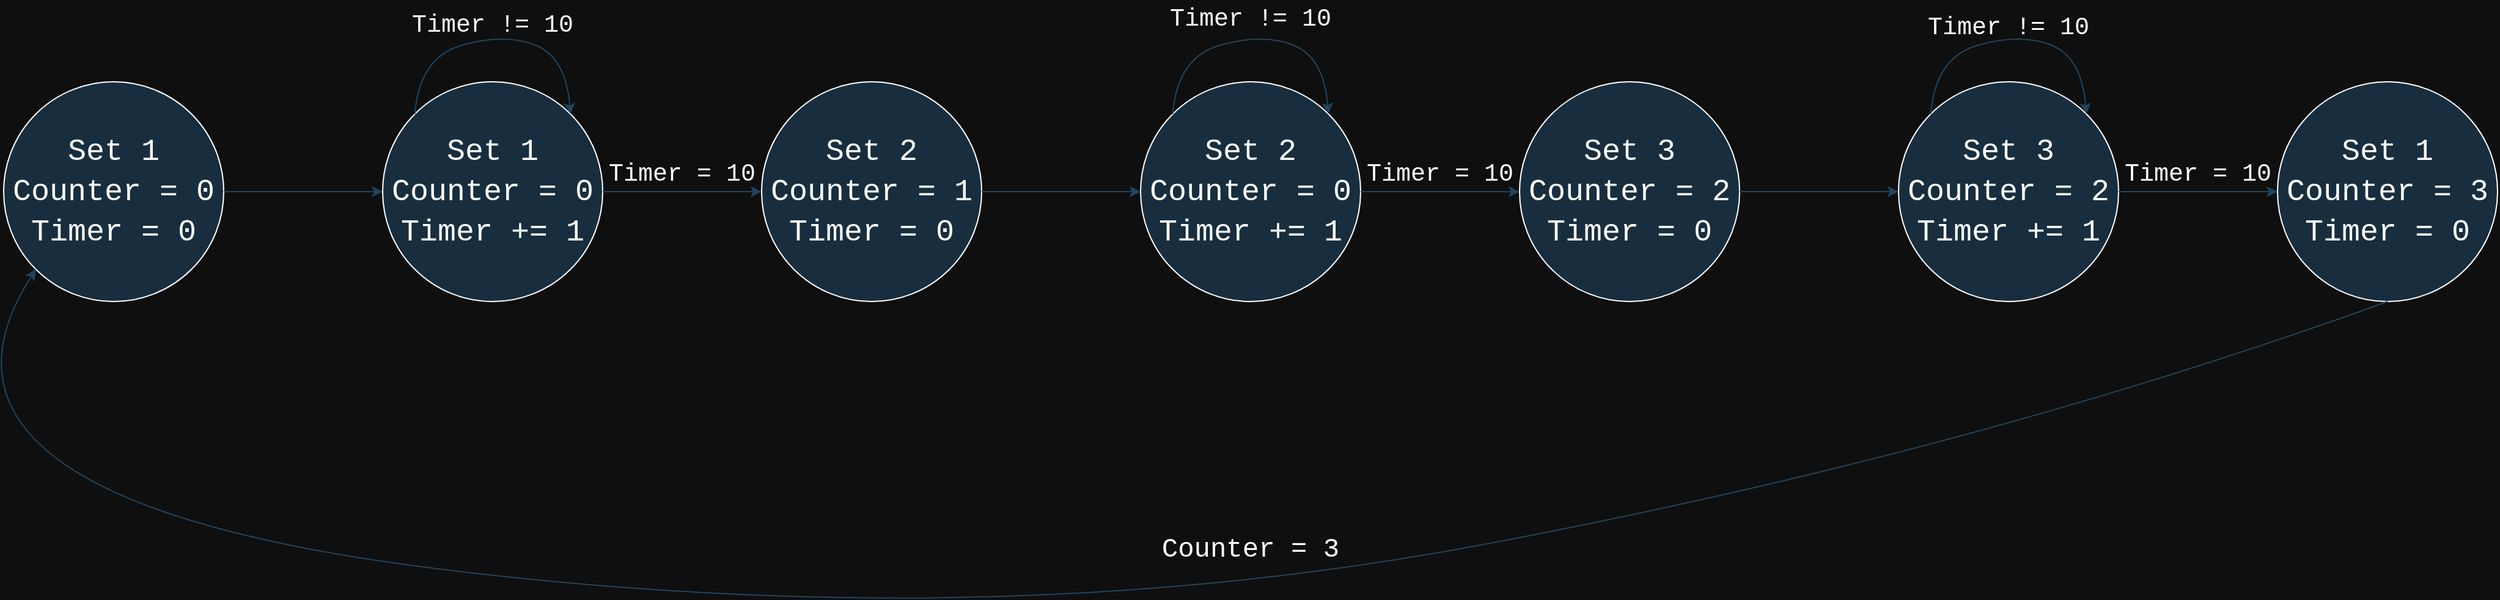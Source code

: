 <mxfile version="24.2.1" type="device">
  <diagram name="Page-1" id="7cjvnhSPmGXTdPWzctIV">
    <mxGraphModel dx="792" dy="1138" grid="0" gridSize="10" guides="1" tooltips="1" connect="1" arrows="1" fold="1" page="1" pageScale="1" pageWidth="1100" pageHeight="3000" background="#0F0F0F" math="0" shadow="0">
      <root>
        <mxCell id="0" />
        <mxCell id="1" parent="0" />
        <mxCell id="Nk8tsfsQ3YF20mGUh-xN-1" value="&lt;font face=&quot;Courier New&quot; style=&quot;font-size: 25px;&quot;&gt;Set 1&lt;/font&gt;&lt;div style=&quot;font-size: 25px;&quot;&gt;&lt;font face=&quot;Courier New&quot; style=&quot;font-size: 25px;&quot;&gt;Counter = 0&lt;/font&gt;&lt;/div&gt;&lt;div style=&quot;font-size: 25px;&quot;&gt;&lt;font face=&quot;Courier New&quot; style=&quot;font-size: 25px;&quot;&gt;Timer = 0&lt;/font&gt;&lt;/div&gt;" style="ellipse;whiteSpace=wrap;html=1;labelBackgroundColor=none;fillColor=#182E3E;strokeColor=#FFFFFF;fontColor=#FFFFFF;" parent="1" vertex="1">
          <mxGeometry x="20" y="190" width="180" height="180" as="geometry" />
        </mxCell>
        <mxCell id="pi6UHciYbDetr_I8iCAq-1" value="" style="endArrow=classic;html=1;rounded=0;exitX=1;exitY=0.5;exitDx=0;exitDy=0;labelBackgroundColor=none;strokeColor=#23445D;fontColor=default;" parent="1" source="Nk8tsfsQ3YF20mGUh-xN-1" edge="1">
          <mxGeometry relative="1" as="geometry">
            <mxPoint x="360" y="580" as="sourcePoint" />
            <mxPoint x="330" y="280" as="targetPoint" />
          </mxGeometry>
        </mxCell>
        <mxCell id="pi6UHciYbDetr_I8iCAq-3" value="&lt;font face=&quot;Courier New&quot; style=&quot;font-size: 25px;&quot;&gt;Set 1&lt;/font&gt;&lt;div style=&quot;font-size: 25px;&quot;&gt;&lt;font face=&quot;Courier New&quot; style=&quot;font-size: 25px;&quot;&gt;Counter = 0&lt;/font&gt;&lt;/div&gt;&lt;div style=&quot;font-size: 25px;&quot;&gt;&lt;font face=&quot;Courier New&quot; style=&quot;font-size: 25px;&quot;&gt;Timer += 1&lt;/font&gt;&lt;/div&gt;" style="ellipse;whiteSpace=wrap;html=1;labelBackgroundColor=none;fillColor=#182E3E;strokeColor=#FFFFFF;fontColor=#FFFFFF;" parent="1" vertex="1">
          <mxGeometry x="330" y="190" width="180" height="180" as="geometry" />
        </mxCell>
        <mxCell id="pi6UHciYbDetr_I8iCAq-4" value="" style="endArrow=classic;html=1;rounded=0;exitX=1;exitY=0.5;exitDx=0;exitDy=0;labelBackgroundColor=none;strokeColor=#23445D;fontColor=default;" parent="1" source="pi6UHciYbDetr_I8iCAq-3" edge="1">
          <mxGeometry relative="1" as="geometry">
            <mxPoint x="670" y="580" as="sourcePoint" />
            <mxPoint x="640" y="280" as="targetPoint" />
          </mxGeometry>
        </mxCell>
        <mxCell id="pi6UHciYbDetr_I8iCAq-8" value="" style="curved=1;endArrow=classic;html=1;rounded=0;entryX=1;entryY=0;entryDx=0;entryDy=0;exitX=0;exitY=0;exitDx=0;exitDy=0;labelBackgroundColor=none;strokeColor=#23445D;fontColor=default;" parent="1" source="pi6UHciYbDetr_I8iCAq-3" target="pi6UHciYbDetr_I8iCAq-3" edge="1">
          <mxGeometry width="50" height="50" relative="1" as="geometry">
            <mxPoint x="370" y="170" as="sourcePoint" />
            <mxPoint x="420" y="120" as="targetPoint" />
            <Array as="points">
              <mxPoint x="360" y="170" />
              <mxPoint x="430" y="150" />
              <mxPoint x="480" y="170" />
            </Array>
          </mxGeometry>
        </mxCell>
        <mxCell id="pi6UHciYbDetr_I8iCAq-9" value="&lt;font color=&quot;#fafafa&quot; face=&quot;Courier New&quot; style=&quot;font-size: 20px;&quot;&gt;Timer != 10&lt;/font&gt;" style="text;html=1;align=center;verticalAlign=middle;whiteSpace=wrap;rounded=0;labelBackgroundColor=none;fontColor=#b9ccd9;" parent="1" vertex="1">
          <mxGeometry x="350" y="128" width="140" height="30" as="geometry" />
        </mxCell>
        <mxCell id="pi6UHciYbDetr_I8iCAq-10" value="&lt;font style=&quot;font-size: 20px;&quot; face=&quot;Courier New&quot;&gt;Timer = 10&lt;/font&gt;" style="text;html=1;align=center;verticalAlign=middle;whiteSpace=wrap;rounded=0;labelBackgroundColor=none;fontColor=#FFFFFF;" parent="1" vertex="1">
          <mxGeometry x="510" y="250" width="130" height="30" as="geometry" />
        </mxCell>
        <mxCell id="pi6UHciYbDetr_I8iCAq-11" value="&lt;font face=&quot;Courier New&quot; style=&quot;font-size: 25px;&quot;&gt;Set 2&lt;/font&gt;&lt;div style=&quot;font-size: 25px;&quot;&gt;&lt;font face=&quot;Courier New&quot; style=&quot;font-size: 25px;&quot;&gt;Counter = 1&lt;/font&gt;&lt;/div&gt;&lt;div style=&quot;font-size: 25px;&quot;&gt;&lt;font face=&quot;Courier New&quot; style=&quot;font-size: 25px;&quot;&gt;Timer = 0&lt;/font&gt;&lt;/div&gt;" style="ellipse;whiteSpace=wrap;html=1;labelBackgroundColor=none;fillColor=#182E3E;strokeColor=#FFFFFF;fontColor=#FFFFFF;" parent="1" vertex="1">
          <mxGeometry x="640" y="190" width="180" height="180" as="geometry" />
        </mxCell>
        <mxCell id="pi6UHciYbDetr_I8iCAq-12" value="" style="endArrow=classic;html=1;rounded=0;exitX=1;exitY=0.5;exitDx=0;exitDy=0;labelBackgroundColor=none;strokeColor=#23445D;fontColor=default;" parent="1" source="pi6UHciYbDetr_I8iCAq-11" edge="1">
          <mxGeometry relative="1" as="geometry">
            <mxPoint x="980" y="580" as="sourcePoint" />
            <mxPoint x="950" y="280" as="targetPoint" />
          </mxGeometry>
        </mxCell>
        <mxCell id="pi6UHciYbDetr_I8iCAq-17" value="&lt;font face=&quot;Courier New&quot; style=&quot;font-size: 25px;&quot;&gt;Set 2&lt;/font&gt;&lt;div style=&quot;font-size: 25px;&quot;&gt;&lt;font face=&quot;Courier New&quot; style=&quot;font-size: 25px;&quot;&gt;Counter = 0&lt;/font&gt;&lt;/div&gt;&lt;div style=&quot;font-size: 25px;&quot;&gt;&lt;font face=&quot;Courier New&quot; style=&quot;font-size: 25px;&quot;&gt;Timer += 1&lt;/font&gt;&lt;/div&gt;" style="ellipse;whiteSpace=wrap;html=1;labelBackgroundColor=none;fillColor=#182E3E;strokeColor=#FFFFFF;fontColor=#FFFFFF;" parent="1" vertex="1">
          <mxGeometry x="950" y="190" width="180" height="180" as="geometry" />
        </mxCell>
        <mxCell id="pi6UHciYbDetr_I8iCAq-18" value="" style="endArrow=classic;html=1;rounded=0;exitX=1;exitY=0.5;exitDx=0;exitDy=0;labelBackgroundColor=none;strokeColor=#23445D;fontColor=default;" parent="1" source="pi6UHciYbDetr_I8iCAq-17" edge="1">
          <mxGeometry relative="1" as="geometry">
            <mxPoint x="1290" y="580" as="sourcePoint" />
            <mxPoint x="1260" y="280" as="targetPoint" />
          </mxGeometry>
        </mxCell>
        <mxCell id="pi6UHciYbDetr_I8iCAq-19" value="" style="curved=1;endArrow=classic;html=1;rounded=0;entryX=1;entryY=0;entryDx=0;entryDy=0;exitX=0;exitY=0;exitDx=0;exitDy=0;labelBackgroundColor=none;strokeColor=#23445D;fontColor=default;" parent="1" source="pi6UHciYbDetr_I8iCAq-17" target="pi6UHciYbDetr_I8iCAq-17" edge="1">
          <mxGeometry width="50" height="50" relative="1" as="geometry">
            <mxPoint x="990" y="170" as="sourcePoint" />
            <mxPoint x="1040" y="120" as="targetPoint" />
            <Array as="points">
              <mxPoint x="980" y="170" />
              <mxPoint x="1050" y="150" />
              <mxPoint x="1100" y="170" />
            </Array>
          </mxGeometry>
        </mxCell>
        <mxCell id="pi6UHciYbDetr_I8iCAq-20" value="&lt;font style=&quot;font-size: 20px;&quot; face=&quot;Courier New&quot;&gt;Timer != 10&lt;/font&gt;" style="text;html=1;align=center;verticalAlign=middle;whiteSpace=wrap;rounded=0;labelBackgroundColor=none;fontColor=#FFFFFF;" parent="1" vertex="1">
          <mxGeometry x="969" y="123" width="142" height="30" as="geometry" />
        </mxCell>
        <mxCell id="pi6UHciYbDetr_I8iCAq-21" value="&lt;font style=&quot;font-size: 20px;&quot; face=&quot;Courier New&quot;&gt;Timer = 10&lt;/font&gt;" style="text;html=1;align=center;verticalAlign=middle;whiteSpace=wrap;rounded=0;labelBackgroundColor=none;fontColor=#FFFFFF;" parent="1" vertex="1">
          <mxGeometry x="1130" y="250" width="130" height="30" as="geometry" />
        </mxCell>
        <mxCell id="pi6UHciYbDetr_I8iCAq-22" value="&lt;font face=&quot;Courier New&quot; style=&quot;font-size: 25px;&quot;&gt;Set 3&lt;/font&gt;&lt;div style=&quot;font-size: 25px;&quot;&gt;&lt;font face=&quot;Courier New&quot; style=&quot;font-size: 25px;&quot;&gt;Counter = 2&lt;/font&gt;&lt;/div&gt;&lt;div style=&quot;font-size: 25px;&quot;&gt;&lt;font face=&quot;Courier New&quot; style=&quot;font-size: 25px;&quot;&gt;Timer = 0&lt;/font&gt;&lt;/div&gt;" style="ellipse;whiteSpace=wrap;html=1;labelBackgroundColor=none;fillColor=#182E3E;strokeColor=#FFFFFF;fontColor=#FFFFFF;" parent="1" vertex="1">
          <mxGeometry x="1260" y="190" width="180" height="180" as="geometry" />
        </mxCell>
        <mxCell id="pi6UHciYbDetr_I8iCAq-23" value="" style="endArrow=classic;html=1;rounded=0;exitX=1;exitY=0.5;exitDx=0;exitDy=0;labelBackgroundColor=none;strokeColor=#23445D;fontColor=default;" parent="1" source="pi6UHciYbDetr_I8iCAq-22" edge="1">
          <mxGeometry relative="1" as="geometry">
            <mxPoint x="1600" y="580" as="sourcePoint" />
            <mxPoint x="1570" y="280" as="targetPoint" />
          </mxGeometry>
        </mxCell>
        <mxCell id="pi6UHciYbDetr_I8iCAq-35" value="&lt;font face=&quot;Courier New&quot; style=&quot;font-size: 25px;&quot;&gt;Set 3&lt;/font&gt;&lt;div style=&quot;font-size: 25px;&quot;&gt;&lt;font face=&quot;Courier New&quot; style=&quot;font-size: 25px;&quot;&gt;Counter = 2&lt;/font&gt;&lt;/div&gt;&lt;div style=&quot;font-size: 25px;&quot;&gt;&lt;font face=&quot;Courier New&quot; style=&quot;font-size: 25px;&quot;&gt;Timer += 1&lt;/font&gt;&lt;/div&gt;" style="ellipse;whiteSpace=wrap;html=1;labelBackgroundColor=none;fillColor=#182E3E;strokeColor=#FFFFFF;fontColor=#FFFFFF;" parent="1" vertex="1">
          <mxGeometry x="1570" y="190" width="180" height="180" as="geometry" />
        </mxCell>
        <mxCell id="pi6UHciYbDetr_I8iCAq-36" value="" style="endArrow=classic;html=1;rounded=0;exitX=1;exitY=0.5;exitDx=0;exitDy=0;labelBackgroundColor=none;strokeColor=#23445D;fontColor=default;" parent="1" source="pi6UHciYbDetr_I8iCAq-35" edge="1">
          <mxGeometry relative="1" as="geometry">
            <mxPoint x="1910" y="580" as="sourcePoint" />
            <mxPoint x="1880" y="280" as="targetPoint" />
          </mxGeometry>
        </mxCell>
        <mxCell id="pi6UHciYbDetr_I8iCAq-37" value="" style="curved=1;endArrow=classic;html=1;rounded=0;entryX=1;entryY=0;entryDx=0;entryDy=0;exitX=0;exitY=0;exitDx=0;exitDy=0;labelBackgroundColor=none;strokeColor=#23445D;fontColor=default;" parent="1" source="pi6UHciYbDetr_I8iCAq-35" target="pi6UHciYbDetr_I8iCAq-35" edge="1">
          <mxGeometry width="50" height="50" relative="1" as="geometry">
            <mxPoint x="1610" y="170" as="sourcePoint" />
            <mxPoint x="1660" y="120" as="targetPoint" />
            <Array as="points">
              <mxPoint x="1600" y="170" />
              <mxPoint x="1670" y="150" />
              <mxPoint x="1720" y="170" />
            </Array>
          </mxGeometry>
        </mxCell>
        <mxCell id="pi6UHciYbDetr_I8iCAq-38" value="&lt;font style=&quot;font-size: 20px;&quot; face=&quot;Courier New&quot;&gt;Timer != 10&lt;/font&gt;" style="text;html=1;align=center;verticalAlign=middle;whiteSpace=wrap;rounded=0;labelBackgroundColor=none;fontColor=#FFFFFF;" parent="1" vertex="1">
          <mxGeometry x="1587" y="130" width="146" height="30" as="geometry" />
        </mxCell>
        <mxCell id="pi6UHciYbDetr_I8iCAq-39" value="&lt;font style=&quot;font-size: 20px;&quot; face=&quot;Courier New&quot;&gt;Timer = 10&lt;/font&gt;" style="text;html=1;align=center;verticalAlign=middle;whiteSpace=wrap;rounded=0;labelBackgroundColor=none;fontColor=#FFFFFF;" parent="1" vertex="1">
          <mxGeometry x="1750" y="250" width="130" height="30" as="geometry" />
        </mxCell>
        <mxCell id="pi6UHciYbDetr_I8iCAq-40" value="&lt;font face=&quot;Courier New&quot; style=&quot;font-size: 25px;&quot;&gt;Set 1&lt;/font&gt;&lt;div style=&quot;font-size: 25px;&quot;&gt;&lt;font face=&quot;Courier New&quot; style=&quot;font-size: 25px;&quot;&gt;Counter = 3&lt;/font&gt;&lt;/div&gt;&lt;div style=&quot;font-size: 25px;&quot;&gt;&lt;font face=&quot;Courier New&quot; style=&quot;font-size: 25px;&quot;&gt;Timer = 0&lt;/font&gt;&lt;/div&gt;" style="ellipse;whiteSpace=wrap;html=1;labelBackgroundColor=none;fillColor=#182E3E;strokeColor=#FFFFFF;fontColor=#FFFFFF;" parent="1" vertex="1">
          <mxGeometry x="1880" y="190" width="180" height="180" as="geometry" />
        </mxCell>
        <mxCell id="pi6UHciYbDetr_I8iCAq-42" value="" style="curved=1;endArrow=classic;html=1;rounded=0;exitX=0.5;exitY=1;exitDx=0;exitDy=0;entryX=0;entryY=1;entryDx=0;entryDy=0;labelBackgroundColor=none;strokeColor=#23445D;fontColor=default;" parent="1" source="pi6UHciYbDetr_I8iCAq-40" target="Nk8tsfsQ3YF20mGUh-xN-1" edge="1">
          <mxGeometry width="50" height="50" relative="1" as="geometry">
            <mxPoint x="1679" y="494" as="sourcePoint" />
            <mxPoint x="1629" y="444" as="targetPoint" />
            <Array as="points">
              <mxPoint x="1629" y="494" />
              <mxPoint x="827" y="645" />
              <mxPoint x="-76" y="533" />
            </Array>
          </mxGeometry>
        </mxCell>
        <mxCell id="pi6UHciYbDetr_I8iCAq-43" value="&lt;font face=&quot;Courier New&quot; style=&quot;font-size: 22px;&quot;&gt;Counter = 3&lt;/font&gt;" style="text;html=1;align=center;verticalAlign=middle;whiteSpace=wrap;rounded=0;labelBackgroundColor=none;fontColor=#FFFFFF;" parent="1" vertex="1">
          <mxGeometry x="961" y="555" width="158" height="38" as="geometry" />
        </mxCell>
      </root>
    </mxGraphModel>
  </diagram>
</mxfile>
